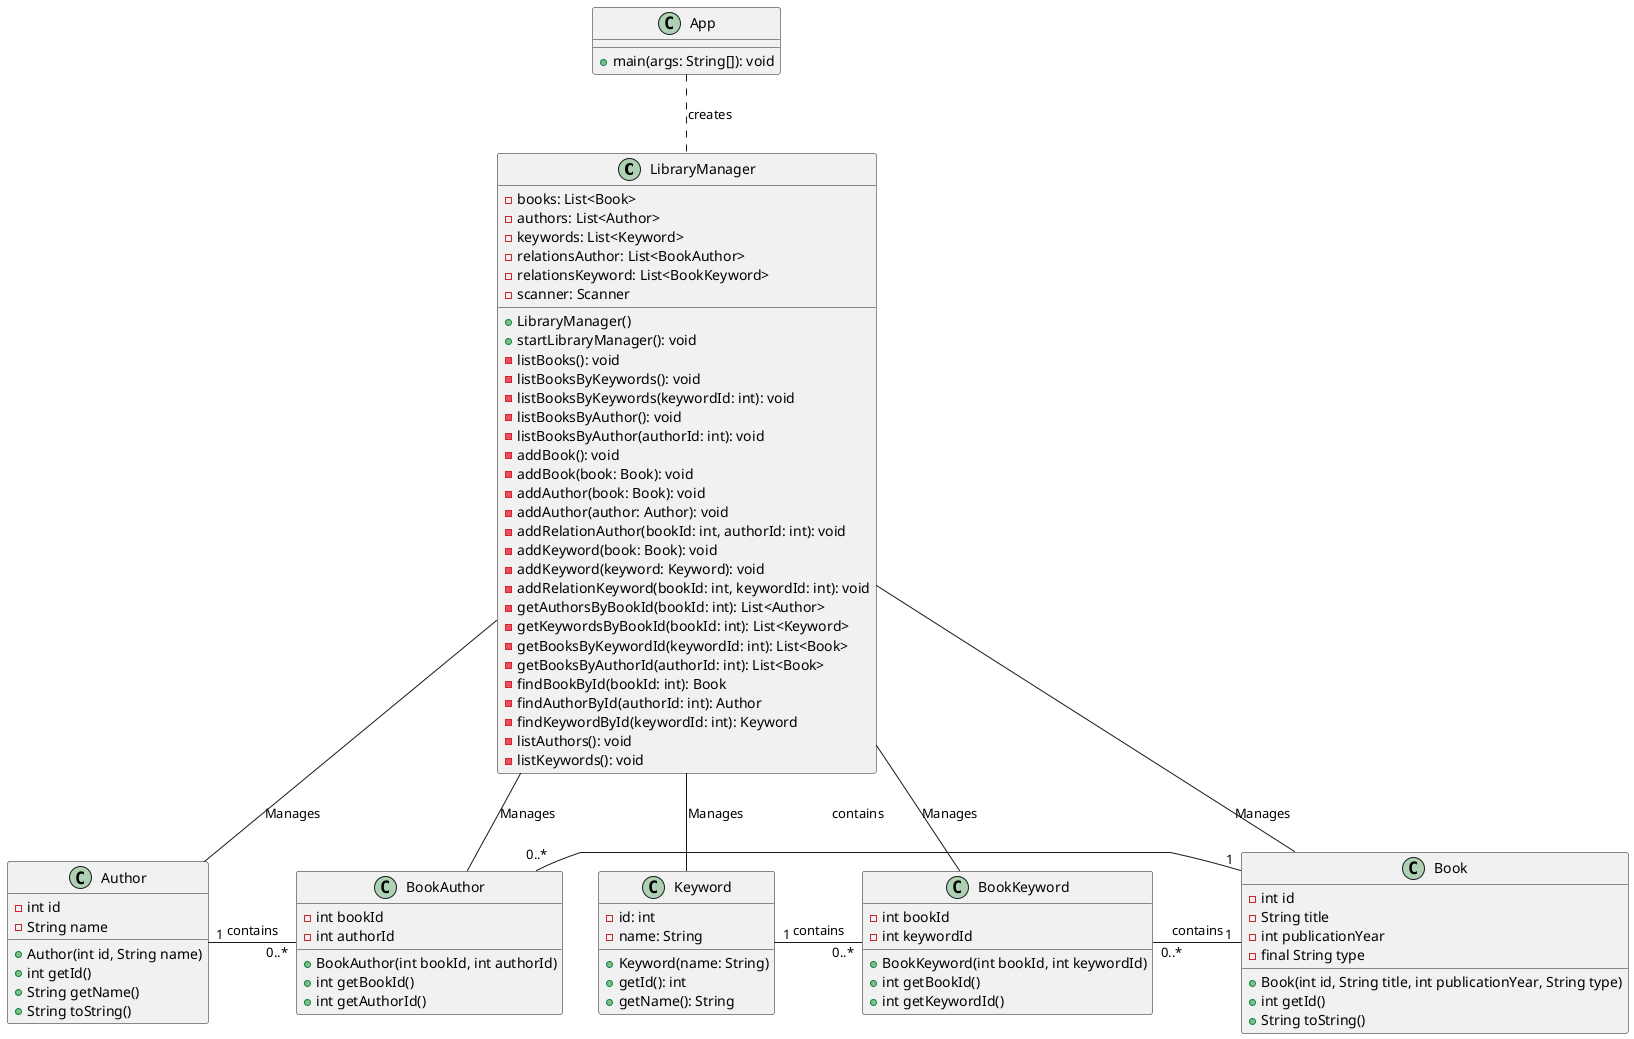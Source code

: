 @startuml
LibraryManager --  Author: Manages
LibraryManager -- Book: Manages
LibraryManager --  Keyword: Manages
LibraryManager --  BookKeyword: Manages
LibraryManager --  BookAuthor: Manages
App .. LibraryManager : creates
Book "1" -l- "0..*" BookAuthor : contains
Book "1" -l- "0..*" BookKeyword : contains
Author "1" --r- "0..*" BookAuthor : contains
Keyword"1" --r- "0..*" BookKeyword : contains



class Author {
        -int id
        -String name
        +Author(int id, String name)
        +int getId()
        +String getName()
        +String toString()
    }

class Keyword{
        - id: int
        - name: String

        + Keyword(name: String)
        + getId(): int
        + getName(): String
    }

class BookAuthor {
        -int bookId
        -int authorId
        +BookAuthor(int bookId, int authorId)
        +int getBookId()
        +int getAuthorId()
    }

class Book {
        -int id
        -String title
        -int publicationYear
        -final String type
        +Book(int id, String title, int publicationYear, String type)
        +int getId()
        +String toString()
    }

class BookKeyword {
        -int bookId
        -int keywordId
        +BookKeyword(int bookId, int keywordId)
        +int getBookId()
        +int getKeywordId()
    }



class LibraryManager {
        - books: List<Book>
        - authors: List<Author>
        - keywords: List<Keyword>
        - relationsAuthor: List<BookAuthor>
        - relationsKeyword: List<BookKeyword>
        - scanner: Scanner

        + LibraryManager()
        + startLibraryManager(): void
        - listBooks(): void
        - listBooksByKeywords(): void
        - listBooksByKeywords(keywordId: int): void
        - listBooksByAuthor(): void
        - listBooksByAuthor(authorId: int): void
        - addBook(): void
        - addBook(book: Book): void
        - addAuthor(book: Book): void
        - addAuthor(author: Author): void
        - addRelationAuthor(bookId: int, authorId: int): void
        - addKeyword(book: Book): void
        - addKeyword(keyword: Keyword): void
        - addRelationKeyword(bookId: int, keywordId: int): void
        - getAuthorsByBookId(bookId: int): List<Author>
        - getKeywordsByBookId(bookId: int): List<Keyword>
        - getBooksByKeywordId(keywordId: int): List<Book>
        - getBooksByAuthorId(authorId: int): List<Book>
        - findBookById(bookId: int): Book
        - findAuthorById(authorId: int): Author
        - findKeywordById(keywordId: int): Keyword
        - listAuthors(): void
        - listKeywords(): void
    }

class App {
        + main(args: String[]): void
    }
@enduml